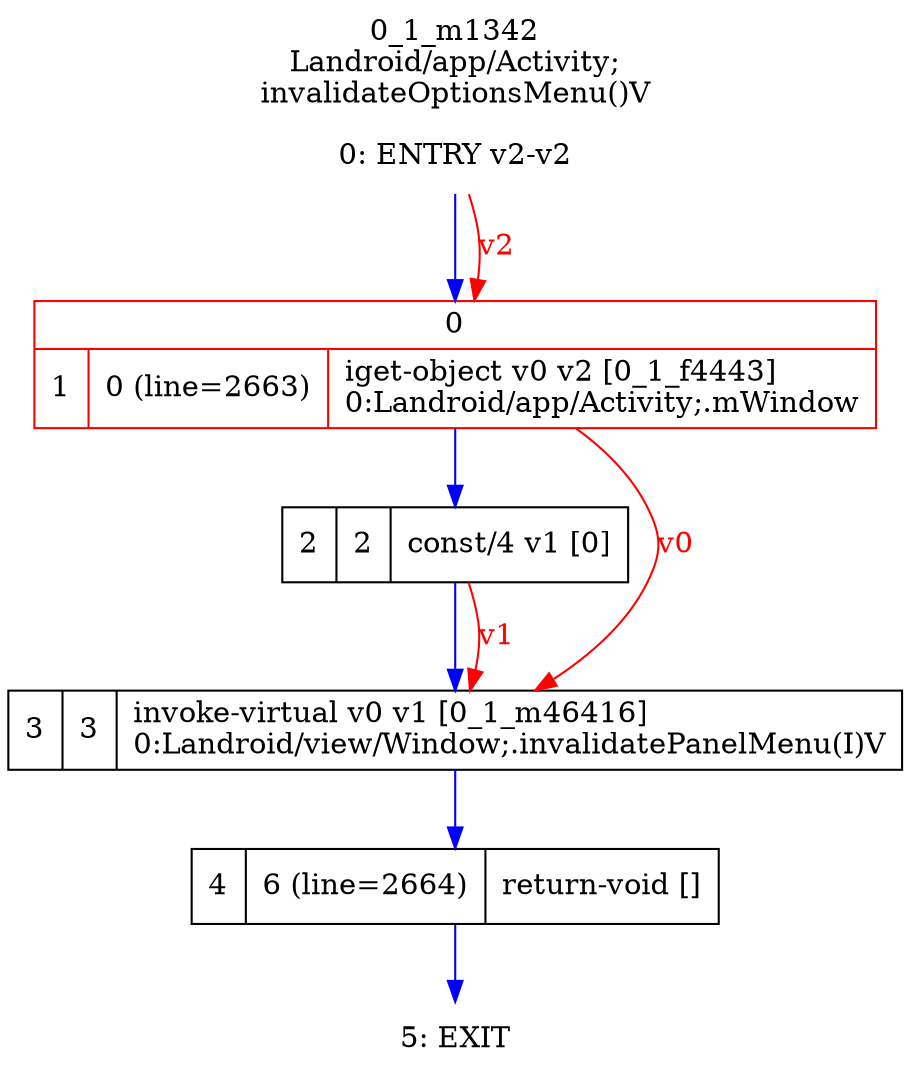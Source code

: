 digraph G {
rankdir=UD;
labelloc=t;
label="0_1_m1342\nLandroid/app/Activity;
invalidateOptionsMenu()V";
0[label="0: ENTRY v2-v2",shape=plaintext];
1[label="{0|{1|0 (line=2663)|iget-object v0 v2 [0_1_f4443]\l0:Landroid/app/Activity;.mWindow\l}}",shape=record, color=red];
2[label="2|2|const/4 v1 [0]\l",shape=record];
3[label="3|3|invoke-virtual v0 v1 [0_1_m46416]\l0:Landroid/view/Window;.invalidatePanelMenu(I)V\l",shape=record,URL="0_1_m46416.dot"];
4[label="4|6 (line=2664)|return-void []\l",shape=record];
5[label="5: EXIT",shape=plaintext];
0->1 [color=blue, fontcolor=blue,weight=100, taillabel=""];
1->2 [color=blue, fontcolor=blue,weight=100, taillabel=""];
2->3 [color=blue, fontcolor=blue,weight=100, taillabel=""];
3->4 [color=blue, fontcolor=blue,weight=100, taillabel=""];
4->5 [color=blue, fontcolor=blue,weight=100, taillabel=""];
0->1 [color=red, fontcolor=red, label="v2"];
1->3 [color=red, fontcolor=red, label="v0"];
2->3 [color=red, fontcolor=red, label="v1"];
}
